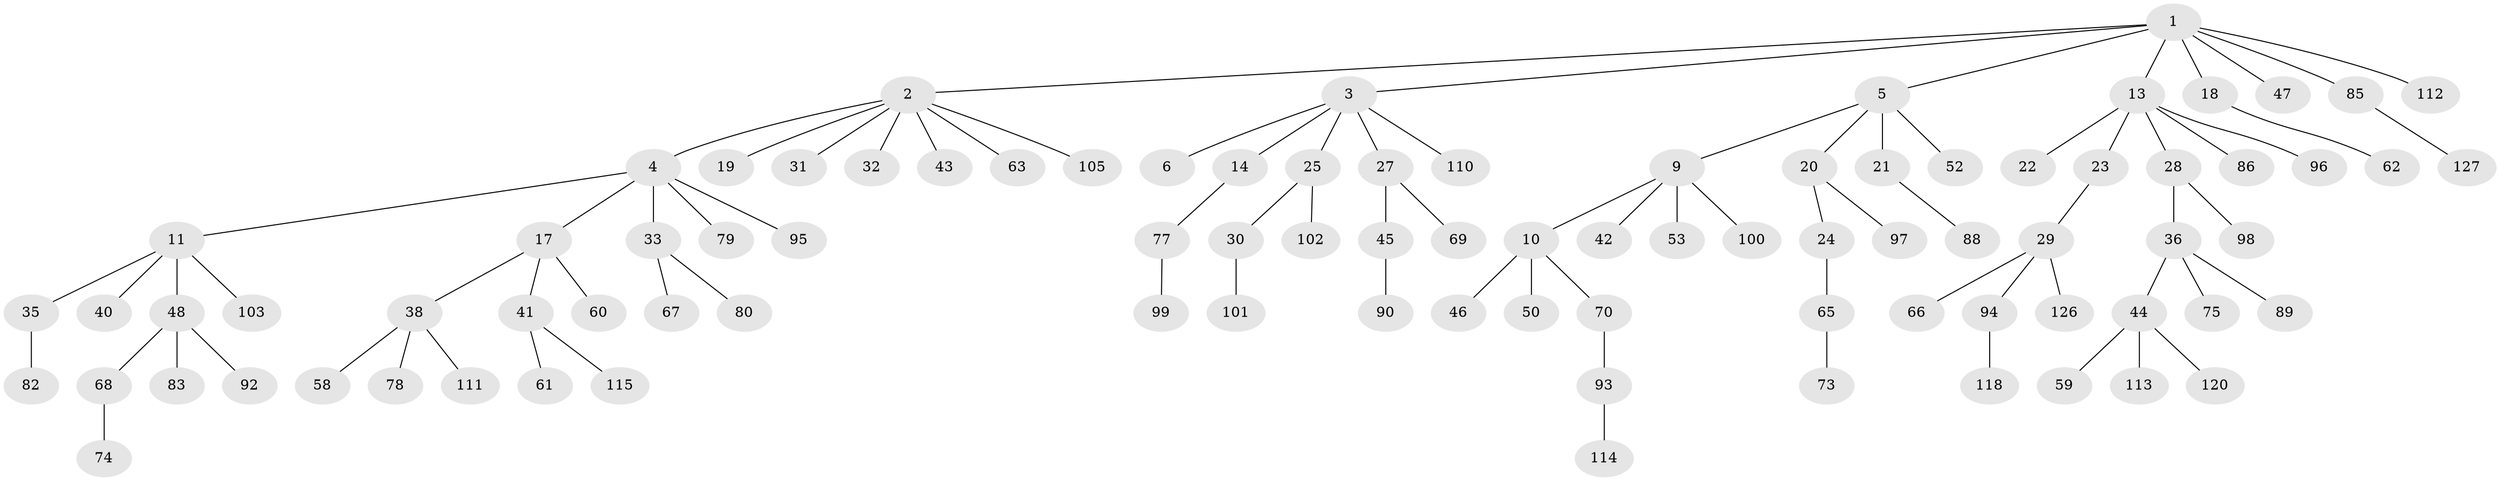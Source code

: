 // original degree distribution, {6: 0.007692307692307693, 8: 0.007692307692307693, 4: 0.09230769230769231, 7: 0.007692307692307693, 1: 0.5153846153846153, 5: 0.038461538461538464, 3: 0.08461538461538462, 2: 0.24615384615384617}
// Generated by graph-tools (version 1.1) at 2025/11/02/27/25 16:11:26]
// undirected, 91 vertices, 90 edges
graph export_dot {
graph [start="1"]
  node [color=gray90,style=filled];
  1 [super="+8"];
  2 [super="+57"];
  3 [super="+7"];
  4 [super="+26"];
  5 [super="+12"];
  6;
  9 [super="+16"];
  10 [super="+37"];
  11 [super="+56"];
  13 [super="+15"];
  14 [super="+72"];
  17 [super="+34"];
  18;
  19 [super="+119"];
  20 [super="+84"];
  21;
  22;
  23;
  24 [super="+39"];
  25 [super="+91"];
  27 [super="+87"];
  28 [super="+123"];
  29 [super="+54"];
  30 [super="+130"];
  31;
  32 [super="+108"];
  33 [super="+81"];
  35;
  36 [super="+104"];
  38 [super="+55"];
  40;
  41;
  42;
  43;
  44 [super="+51"];
  45 [super="+122"];
  46 [super="+49"];
  47 [super="+76"];
  48 [super="+64"];
  50;
  52;
  53;
  58 [super="+117"];
  59;
  60;
  61;
  62;
  63;
  65;
  66 [super="+71"];
  67;
  68 [super="+124"];
  69;
  70;
  73 [super="+125"];
  74;
  75 [super="+116"];
  77;
  78;
  79;
  80;
  82 [super="+107"];
  83;
  85;
  86;
  88;
  89;
  90;
  92;
  93 [super="+109"];
  94;
  95;
  96;
  97;
  98;
  99 [super="+106"];
  100;
  101;
  102;
  103;
  105;
  110;
  111;
  112 [super="+129"];
  113;
  114;
  115 [super="+121"];
  118 [super="+128"];
  120;
  126;
  127;
  1 -- 2;
  1 -- 3;
  1 -- 5;
  1 -- 18;
  1 -- 85;
  1 -- 112;
  1 -- 13;
  1 -- 47;
  2 -- 4;
  2 -- 19;
  2 -- 31;
  2 -- 32;
  2 -- 43;
  2 -- 63;
  2 -- 105;
  3 -- 6;
  3 -- 110;
  3 -- 27;
  3 -- 25;
  3 -- 14;
  4 -- 11;
  4 -- 17;
  4 -- 33;
  4 -- 79;
  4 -- 95;
  5 -- 9;
  5 -- 21;
  5 -- 20;
  5 -- 52;
  9 -- 10;
  9 -- 53;
  9 -- 100;
  9 -- 42;
  10 -- 70;
  10 -- 50;
  10 -- 46;
  11 -- 35;
  11 -- 40;
  11 -- 48;
  11 -- 103;
  13 -- 22;
  13 -- 28;
  13 -- 96;
  13 -- 86;
  13 -- 23;
  14 -- 77;
  17 -- 41;
  17 -- 60;
  17 -- 38;
  18 -- 62;
  20 -- 24;
  20 -- 97;
  21 -- 88;
  23 -- 29;
  24 -- 65;
  25 -- 30;
  25 -- 102;
  27 -- 45;
  27 -- 69;
  28 -- 36;
  28 -- 98;
  29 -- 66;
  29 -- 126;
  29 -- 94;
  30 -- 101;
  33 -- 67;
  33 -- 80;
  35 -- 82;
  36 -- 44;
  36 -- 75;
  36 -- 89;
  38 -- 78;
  38 -- 58;
  38 -- 111;
  41 -- 61;
  41 -- 115;
  44 -- 59;
  44 -- 113;
  44 -- 120;
  45 -- 90;
  48 -- 83;
  48 -- 68;
  48 -- 92;
  65 -- 73;
  68 -- 74;
  70 -- 93;
  77 -- 99;
  85 -- 127;
  93 -- 114;
  94 -- 118;
}
